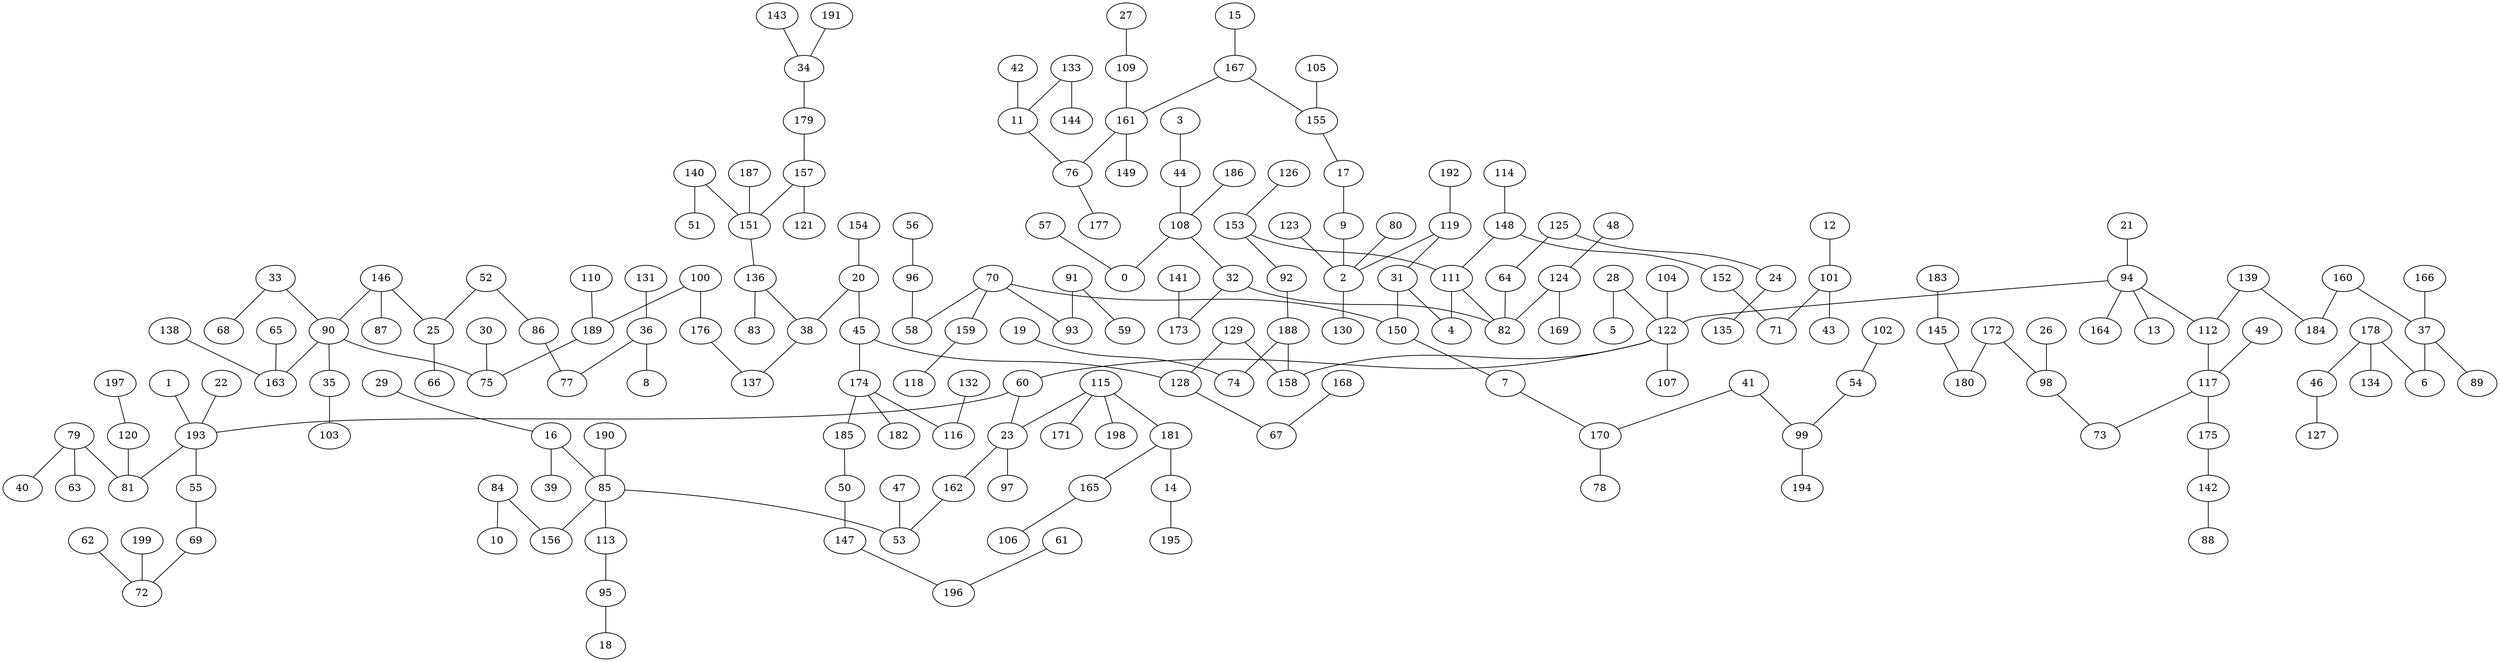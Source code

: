 graph grafoErdos_Renyi_200_1020_KruskalD  {
193;
81;
70;
58;
125;
64;
30;
75;
150;
7;
181;
14;
60;
23;
176;
137;
42;
11;
119;
31;
199;
72;
45;
174;
129;
128;
101;
43;
178;
134;
139;
184;
155;
17;
183;
145;
85;
53;
94;
122;
92;
188;
2;
93;
113;
162;
38;
111;
4;
49;
117;
156;
67;
52;
86;
9;
71;
192;
105;
95;
46;
127;
90;
163;
143;
34;
146;
25;
76;
187;
151;
69;
32;
82;
115;
198;
18;
171;
24;
153;
130;
175;
55;
44;
108;
147;
196;
33;
170;
78;
54;
99;
79;
124;
169;
126;
66;
100;
112;
77;
21;
91;
59;
186;
140;
158;
20;
36;
8;
133;
131;
56;
96;
22;
141;
173;
40;
172;
180;
157;
98;
160;
37;
161;
149;
132;
116;
185;
50;
68;
0;
120;
15;
167;
189;
152;
190;
138;
107;
87;
194;
148;
136;
168;
177;
179;
83;
164;
29;
16;
27;
109;
63;
48;
1;
165;
106;
73;
142;
57;
80;
41;
28;
5;
159;
118;
102;
104;
135;
13;
89;
88;
26;
35;
39;
65;
197;
110;
144;
61;
195;
84;
10;
6;
191;
12;
97;
166;
62;
154;
114;
3;
121;
123;
103;
74;
47;
19;
51;
182;
193 -- 81;
70 -- 58;
125 -- 64;
30 -- 75;
150 -- 7;
181 -- 14;
60 -- 23;
176 -- 137;
42 -- 11;
119 -- 31;
199 -- 72;
45 -- 174;
129 -- 128;
101 -- 43;
178 -- 134;
139 -- 184;
155 -- 17;
183 -- 145;
85 -- 53;
94 -- 122;
92 -- 188;
119 -- 2;
70 -- 93;
122 -- 60;
85 -- 113;
162 -- 53;
38 -- 137;
111 -- 4;
49 -- 117;
85 -- 156;
128 -- 67;
52 -- 86;
17 -- 9;
101 -- 71;
192 -- 119;
105 -- 155;
113 -- 95;
46 -- 127;
90 -- 163;
143 -- 34;
146 -- 25;
11 -- 76;
187 -- 151;
69 -- 72;
32 -- 82;
115 -- 198;
95 -- 18;
115 -- 171;
125 -- 24;
153 -- 111;
2 -- 130;
153 -- 92;
117 -- 175;
193 -- 55;
44 -- 108;
23 -- 162;
147 -- 196;
33 -- 90;
170 -- 78;
54 -- 99;
79 -- 81;
124 -- 169;
126 -- 153;
25 -- 66;
100 -- 176;
94 -- 112;
86 -- 77;
21 -- 94;
91 -- 59;
186 -- 108;
140 -- 151;
122 -- 158;
90 -- 75;
20 -- 45;
52 -- 25;
36 -- 8;
133 -- 11;
55 -- 69;
131 -- 36;
56 -- 96;
31 -- 4;
22 -- 193;
188 -- 158;
141 -- 173;
79 -- 40;
172 -- 180;
157 -- 151;
172 -- 98;
160 -- 37;
161 -- 149;
36 -- 77;
132 -- 116;
139 -- 112;
146 -- 90;
45 -- 128;
185 -- 50;
20 -- 38;
33 -- 68;
7 -- 170;
108 -- 0;
120 -- 81;
15 -- 167;
100 -- 189;
152 -- 71;
190 -- 85;
138 -- 163;
108 -- 32;
115 -- 23;
129 -- 158;
111 -- 82;
122 -- 107;
146 -- 87;
99 -- 194;
148 -- 111;
136 -- 38;
168 -- 67;
76 -- 177;
34 -- 179;
136 -- 83;
94 -- 164;
145 -- 180;
29 -- 16;
189 -- 75;
178 -- 46;
161 -- 76;
115 -- 181;
60 -- 193;
179 -- 157;
31 -- 150;
27 -- 109;
79 -- 63;
70 -- 150;
112 -- 117;
148 -- 152;
167 -- 155;
48 -- 124;
1 -- 193;
165 -- 106;
117 -- 73;
174 -- 116;
151 -- 136;
175 -- 142;
181 -- 165;
57 -- 0;
80 -- 2;
124 -- 82;
41 -- 170;
174 -- 185;
28 -- 5;
98 -- 73;
167 -- 161;
64 -- 82;
159 -- 118;
102 -- 54;
104 -- 122;
91 -- 93;
160 -- 184;
24 -- 135;
94 -- 13;
9 -- 2;
37 -- 89;
142 -- 88;
26 -- 98;
90 -- 35;
70 -- 159;
16 -- 39;
32 -- 173;
65 -- 163;
50 -- 147;
41 -- 99;
197 -- 120;
110 -- 189;
109 -- 161;
133 -- 144;
61 -- 196;
28 -- 122;
14 -- 195;
84 -- 10;
37 -- 6;
96 -- 58;
191 -- 34;
12 -- 101;
23 -- 97;
166 -- 37;
62 -- 72;
16 -- 85;
154 -- 20;
84 -- 156;
114 -- 148;
178 -- 6;
3 -- 44;
157 -- 121;
123 -- 2;
35 -- 103;
188 -- 74;
47 -- 53;
19 -- 74;
140 -- 51;
174 -- 182;
}